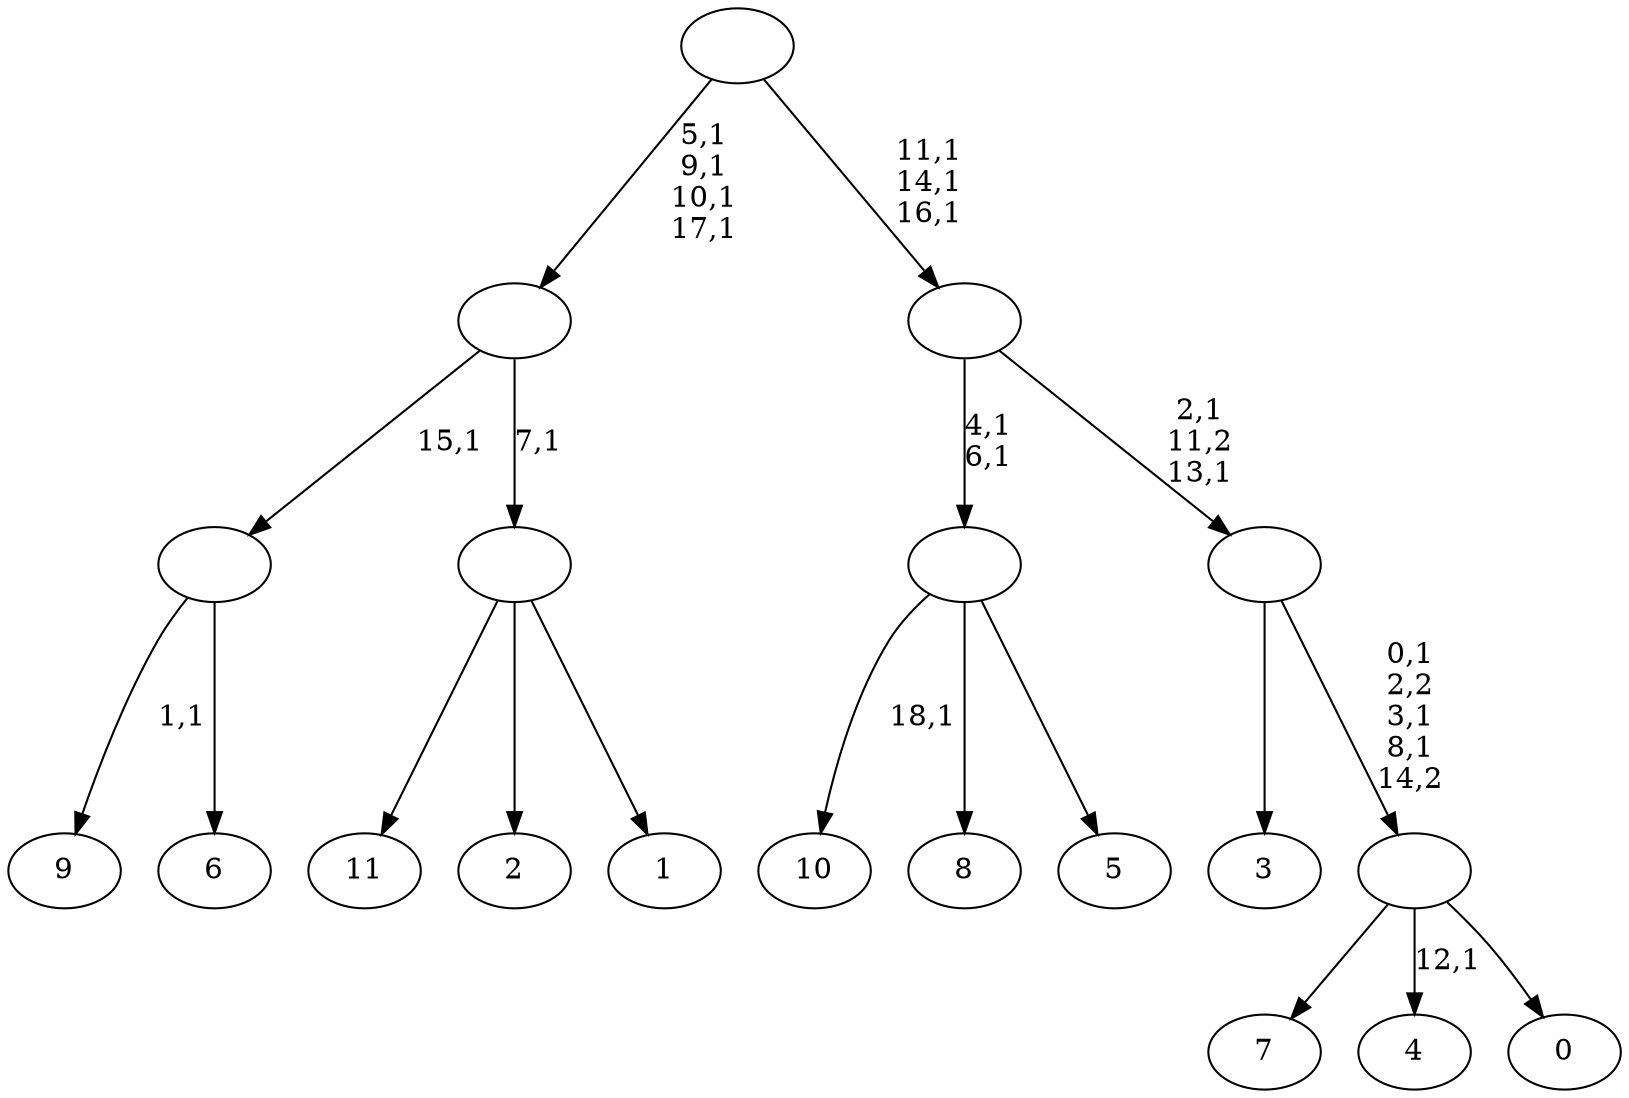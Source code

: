 digraph T {
	31 [label="11"]
	30 [label="10"]
	28 [label="9"]
	26 [label="8"]
	25 [label="7"]
	24 [label="6"]
	23 [label=""]
	22 [label="5"]
	21 [label=""]
	19 [label="4"]
	17 [label="3"]
	16 [label="2"]
	15 [label="1"]
	14 [label=""]
	13 [label=""]
	9 [label="0"]
	8 [label=""]
	5 [label=""]
	3 [label=""]
	0 [label=""]
	23 -> 28 [label="1,1"]
	23 -> 24 [label=""]
	21 -> 30 [label="18,1"]
	21 -> 26 [label=""]
	21 -> 22 [label=""]
	14 -> 31 [label=""]
	14 -> 16 [label=""]
	14 -> 15 [label=""]
	13 -> 23 [label="15,1"]
	13 -> 14 [label="7,1"]
	8 -> 19 [label="12,1"]
	8 -> 25 [label=""]
	8 -> 9 [label=""]
	5 -> 8 [label="0,1\n2,2\n3,1\n8,1\n14,2"]
	5 -> 17 [label=""]
	3 -> 5 [label="2,1\n11,2\n13,1"]
	3 -> 21 [label="4,1\n6,1"]
	0 -> 3 [label="11,1\n14,1\n16,1"]
	0 -> 13 [label="5,1\n9,1\n10,1\n17,1"]
}
